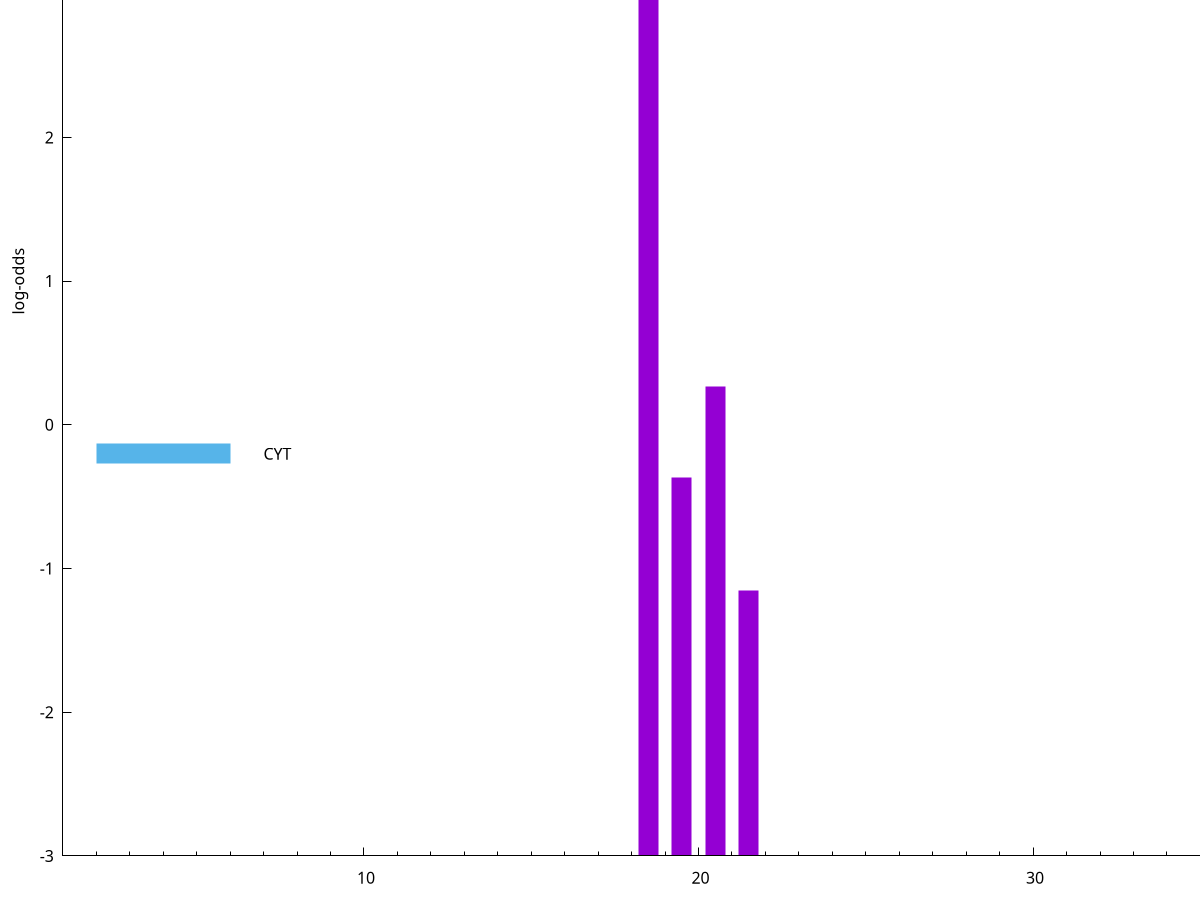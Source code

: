 set title "LipoP predictions for SRR4065640.gff"
set size 2., 1.4
set xrange [1:70] 
set mxtics 10
set yrange [-3:5]
set y2range [0:8]
set ylabel "log-odds"
set term postscript eps color solid "Helvetica" 30
set output "SRR4065640.gff.eps"
set arrow from 2,3.6101 to 6,3.6101 nohead lt 1 lw 20
set label "SpI" at 7,3.6101
set arrow from 2,-0.200913 to 6,-0.200913 nohead lt 3 lw 20
set label "CYT" at 7,-0.200913
set arrow from 2,3.6101 to 6,3.6101 nohead lt 1 lw 20
set label "SpI" at 7,3.6101
# NOTE: The scores below are the log-odds scores with the threshold
# NOTE: subtracted (a hack to make gnuplot make the histogram all
# NOTE: look nice).
plot "-" axes x1y2 title "" with impulses lt 1 lw 20
18.500000 6.268100
20.500000 3.266122
19.500000 2.633259
21.500000 1.846710
e
exit
